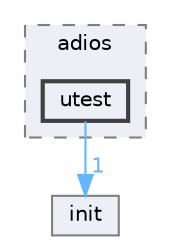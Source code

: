 digraph "src/adios/utest"
{
 // INTERACTIVE_SVG=YES
 // LATEX_PDF_SIZE
  bgcolor="transparent";
  edge [fontname=Helvetica,fontsize=10,labelfontname=Helvetica,labelfontsize=10];
  node [fontname=Helvetica,fontsize=10,shape=box,height=0.2,width=0.4];
  compound=true
  subgraph clusterdir_0848929091a9f16efa00791d442ff009 {
    graph [ bgcolor="#edeff6", pencolor="grey50", label="adios", fontname=Helvetica,fontsize=10 style="filled,dashed", URL="dir_0848929091a9f16efa00791d442ff009.html",tooltip=""]
  dir_4e4bf9d06b087c9d30af5808a3a7b2fd [label="utest", fillcolor="#edeff6", color="grey25", style="filled,bold", URL="dir_4e4bf9d06b087c9d30af5808a3a7b2fd.html",tooltip=""];
  }
  dir_93ef7a03ae011ca5032e526d863e8f9f [label="init", fillcolor="#edeff6", color="grey50", style="filled", URL="dir_93ef7a03ae011ca5032e526d863e8f9f.html",tooltip=""];
  dir_4e4bf9d06b087c9d30af5808a3a7b2fd->dir_93ef7a03ae011ca5032e526d863e8f9f [headlabel="1", labeldistance=1.5 headhref="dir_000029_000016.html" color="steelblue1" fontcolor="steelblue1"];
}
